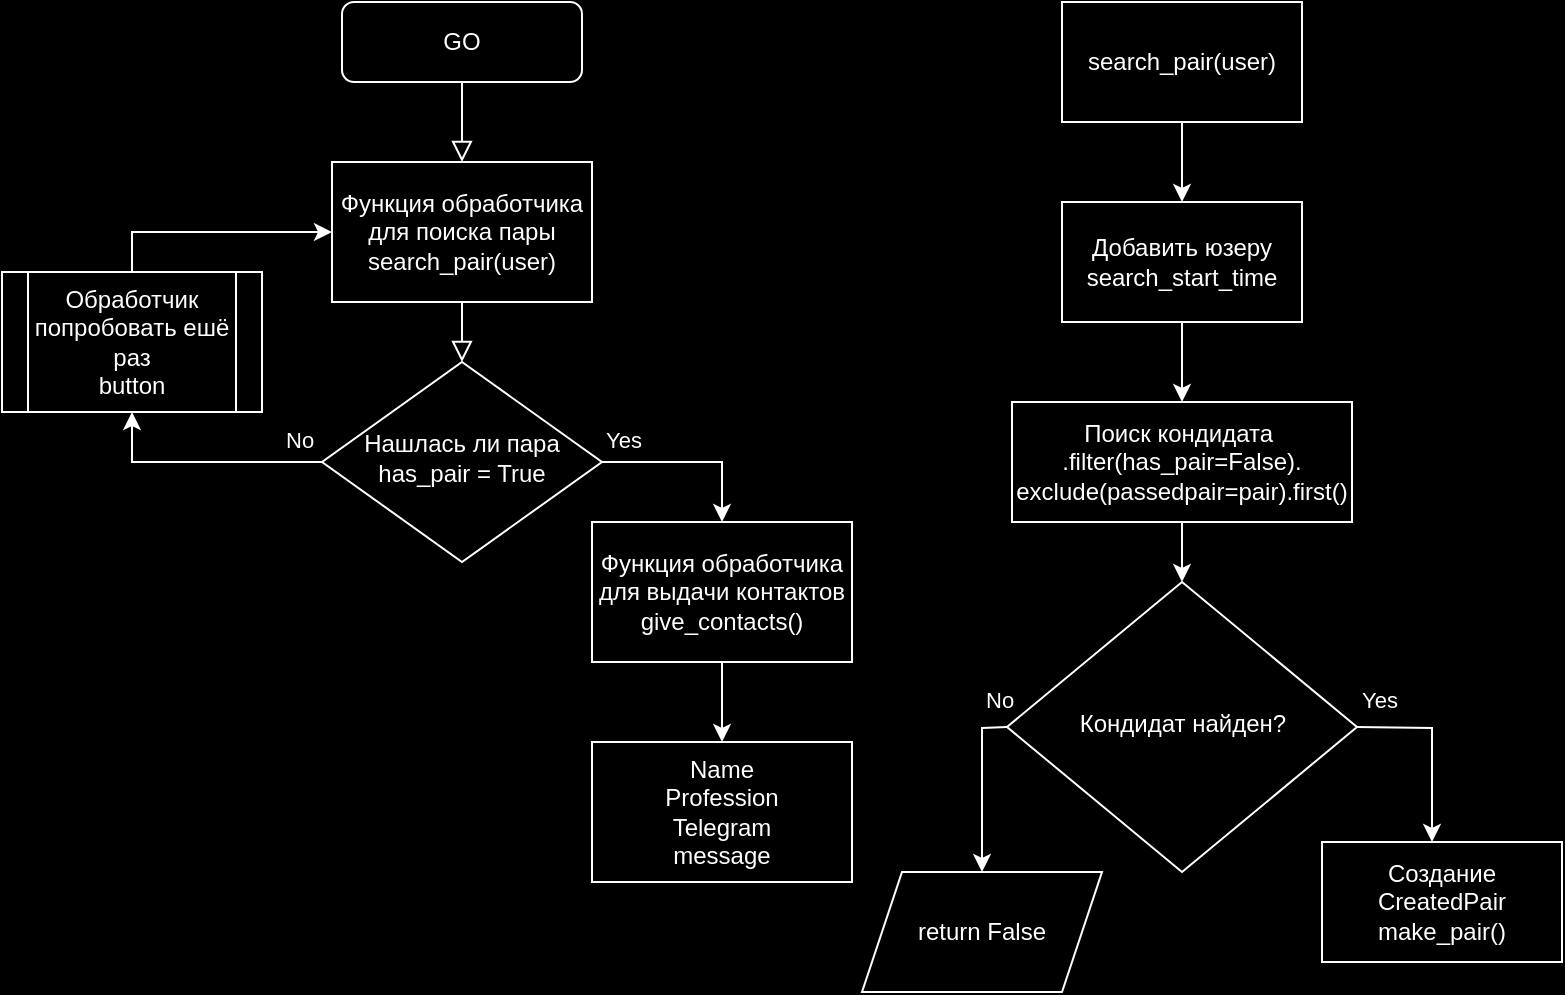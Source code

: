 <mxfile version="22.0.4" type="device">
  <diagram id="C5RBs43oDa-KdzZeNtuy" name="Page-1">
    <mxGraphModel dx="1050" dy="574" grid="1" gridSize="10" guides="1" tooltips="1" connect="1" arrows="1" fold="1" page="1" pageScale="1" pageWidth="827" pageHeight="1169" background="#000000" math="0" shadow="0">
      <root>
        <mxCell id="WIyWlLk6GJQsqaUBKTNV-0" />
        <mxCell id="WIyWlLk6GJQsqaUBKTNV-1" parent="WIyWlLk6GJQsqaUBKTNV-0" />
        <mxCell id="WIyWlLk6GJQsqaUBKTNV-2" value="" style="rounded=0;html=1;jettySize=auto;orthogonalLoop=1;fontSize=11;endArrow=block;endFill=0;endSize=8;strokeWidth=1;shadow=0;labelBackgroundColor=none;edgeStyle=orthogonalEdgeStyle;fillColor=#b0e3e6;strokeColor=#FFFFFF;fontColor=#FFFFFF;" parent="WIyWlLk6GJQsqaUBKTNV-1" source="EtrL1BCq7NWEh6Vtvc_A-0" target="WIyWlLk6GJQsqaUBKTNV-6" edge="1">
          <mxGeometry relative="1" as="geometry" />
        </mxCell>
        <mxCell id="WIyWlLk6GJQsqaUBKTNV-3" value="GO" style="rounded=1;whiteSpace=wrap;html=1;fontSize=12;glass=0;strokeWidth=1;shadow=0;fillColor=#000000;strokeColor=#FFFFFF;fontColor=#FFFFFF;" parent="WIyWlLk6GJQsqaUBKTNV-1" vertex="1">
          <mxGeometry x="190" y="60" width="120" height="40" as="geometry" />
        </mxCell>
        <mxCell id="WIyWlLk6GJQsqaUBKTNV-6" value="Нашлась ли пара has_pair = True" style="rhombus;whiteSpace=wrap;html=1;shadow=0;fontFamily=Helvetica;fontSize=12;align=center;strokeWidth=1;spacing=6;spacingTop=-4;fillColor=#000000;strokeColor=#FFFFFF;fontColor=#FFFFFF;" parent="WIyWlLk6GJQsqaUBKTNV-1" vertex="1">
          <mxGeometry x="180" y="240" width="140" height="100" as="geometry" />
        </mxCell>
        <mxCell id="EtrL1BCq7NWEh6Vtvc_A-1" value="" style="rounded=0;html=1;jettySize=auto;orthogonalLoop=1;fontSize=11;endArrow=block;endFill=0;endSize=8;strokeWidth=1;shadow=0;labelBackgroundColor=none;edgeStyle=orthogonalEdgeStyle;fillColor=#b0e3e6;strokeColor=#FFFFFF;fontColor=#FFFFFF;" parent="WIyWlLk6GJQsqaUBKTNV-1" source="WIyWlLk6GJQsqaUBKTNV-3" target="EtrL1BCq7NWEh6Vtvc_A-0" edge="1">
          <mxGeometry relative="1" as="geometry">
            <mxPoint x="250" y="100" as="sourcePoint" />
            <mxPoint x="250" y="220" as="targetPoint" />
          </mxGeometry>
        </mxCell>
        <mxCell id="EtrL1BCq7NWEh6Vtvc_A-0" value="Функция обработчика для поиска пары search_pair(user)" style="rounded=0;whiteSpace=wrap;html=1;fillColor=#000000;strokeColor=#FFFFFF;fontColor=#FFFFFF;" parent="WIyWlLk6GJQsqaUBKTNV-1" vertex="1">
          <mxGeometry x="185" y="140" width="130" height="70" as="geometry" />
        </mxCell>
        <mxCell id="EtrL1BCq7NWEh6Vtvc_A-5" value="&lt;span style=&quot;font-family: Helvetica; font-size: 11px; font-style: normal; font-variant-ligatures: normal; font-variant-caps: normal; font-weight: 400; letter-spacing: normal; orphans: 2; text-align: center; text-indent: 0px; text-transform: none; widows: 2; word-spacing: 0px; -webkit-text-stroke-width: 0px; text-decoration-thickness: initial; text-decoration-style: initial; text-decoration-color: initial; float: none; display: inline !important;&quot;&gt;No&lt;/span&gt;" style="text;whiteSpace=wrap;html=1;fillColor=none;gradientColor=default;strokeColor=none;labelBackgroundColor=none;fontColor=#FFFFFF;" parent="WIyWlLk6GJQsqaUBKTNV-1" vertex="1">
          <mxGeometry x="160" y="265" width="50" height="40" as="geometry" />
        </mxCell>
        <mxCell id="EtrL1BCq7NWEh6Vtvc_A-10" value="" style="endArrow=classic;html=1;rounded=0;exitX=0;exitY=0.5;exitDx=0;exitDy=0;entryX=0.5;entryY=1;entryDx=0;entryDy=0;fillColor=#b0e3e6;strokeColor=#FFFFFF;fontColor=#FFFFFF;" parent="WIyWlLk6GJQsqaUBKTNV-1" source="WIyWlLk6GJQsqaUBKTNV-6" edge="1">
          <mxGeometry width="50" height="50" relative="1" as="geometry">
            <mxPoint x="150" y="340" as="sourcePoint" />
            <mxPoint x="85" y="265" as="targetPoint" />
            <Array as="points">
              <mxPoint x="85" y="290" />
            </Array>
          </mxGeometry>
        </mxCell>
        <mxCell id="EtrL1BCq7NWEh6Vtvc_A-13" value="" style="endArrow=classic;html=1;rounded=0;exitX=0.5;exitY=0;exitDx=0;exitDy=0;entryX=0;entryY=0.5;entryDx=0;entryDy=0;fillColor=#b0e3e6;strokeColor=#FFFFFF;fontColor=#FFFFFF;" parent="WIyWlLk6GJQsqaUBKTNV-1" target="EtrL1BCq7NWEh6Vtvc_A-0" edge="1">
          <mxGeometry width="50" height="50" relative="1" as="geometry">
            <mxPoint x="85" y="195" as="sourcePoint" />
            <mxPoint x="460" y="230" as="targetPoint" />
            <Array as="points">
              <mxPoint x="85" y="175" />
            </Array>
          </mxGeometry>
        </mxCell>
        <mxCell id="EtrL1BCq7NWEh6Vtvc_A-14" value="" style="endArrow=classic;html=1;rounded=0;exitX=1;exitY=0.5;exitDx=0;exitDy=0;fillColor=#b0e3e6;strokeColor=#FFFFFF;fontColor=#FFFFFF;" parent="WIyWlLk6GJQsqaUBKTNV-1" source="WIyWlLk6GJQsqaUBKTNV-6" edge="1">
          <mxGeometry width="50" height="50" relative="1" as="geometry">
            <mxPoint x="390" y="320" as="sourcePoint" />
            <mxPoint x="380" y="320" as="targetPoint" />
            <Array as="points">
              <mxPoint x="380" y="290" />
            </Array>
          </mxGeometry>
        </mxCell>
        <mxCell id="EtrL1BCq7NWEh6Vtvc_A-15" value="Функция обработчика для выдачи контактов give_contacts()" style="rounded=0;whiteSpace=wrap;html=1;fillColor=#000000;strokeColor=#FFFFFF;fontColor=#FFFFFF;" parent="WIyWlLk6GJQsqaUBKTNV-1" vertex="1">
          <mxGeometry x="315" y="320" width="130" height="70" as="geometry" />
        </mxCell>
        <mxCell id="EtrL1BCq7NWEh6Vtvc_A-16" value="Обработчик попробовать ешё раз&lt;br style=&quot;border-color: var(--border-color);&quot;&gt;button" style="shape=process;whiteSpace=wrap;html=1;backgroundOutline=1;fillColor=#000000;strokeColor=#FFFFFF;fontColor=#FFFFFF;" parent="WIyWlLk6GJQsqaUBKTNV-1" vertex="1">
          <mxGeometry x="20" y="195" width="130" height="70" as="geometry" />
        </mxCell>
        <mxCell id="EtrL1BCq7NWEh6Vtvc_A-18" value="Name&lt;br&gt;Profession&lt;br&gt;Telegram&lt;br&gt;message" style="rounded=0;whiteSpace=wrap;html=1;fillColor=#000000;strokeColor=#FFFFFF;fontColor=#FFFFFF;" parent="WIyWlLk6GJQsqaUBKTNV-1" vertex="1">
          <mxGeometry x="315" y="430" width="130" height="70" as="geometry" />
        </mxCell>
        <mxCell id="EtrL1BCq7NWEh6Vtvc_A-19" value="" style="endArrow=classic;html=1;rounded=0;exitX=0.5;exitY=1;exitDx=0;exitDy=0;entryX=0.5;entryY=0;entryDx=0;entryDy=0;fillColor=#b0e3e6;strokeColor=#FFFFFF;fontColor=#FFFFFF;" parent="WIyWlLk6GJQsqaUBKTNV-1" source="EtrL1BCq7NWEh6Vtvc_A-15" target="EtrL1BCq7NWEh6Vtvc_A-18" edge="1">
          <mxGeometry width="50" height="50" relative="1" as="geometry">
            <mxPoint x="390" y="320" as="sourcePoint" />
            <mxPoint x="440" y="270" as="targetPoint" />
          </mxGeometry>
        </mxCell>
        <mxCell id="EtrL1BCq7NWEh6Vtvc_A-20" value="search_pair(user)" style="rounded=0;whiteSpace=wrap;html=1;fillColor=#000000;strokeColor=#FFFFFF;fontColor=#FFFFFF;" parent="WIyWlLk6GJQsqaUBKTNV-1" vertex="1">
          <mxGeometry x="550" y="60" width="120" height="60" as="geometry" />
        </mxCell>
        <mxCell id="EtrL1BCq7NWEh6Vtvc_A-23" value="" style="endArrow=classic;html=1;rounded=0;exitX=0.5;exitY=1;exitDx=0;exitDy=0;fillColor=#b0e3e6;strokeColor=#FFFFFF;fontColor=#FFFFFF;" parent="WIyWlLk6GJQsqaUBKTNV-1" source="EtrL1BCq7NWEh6Vtvc_A-20" edge="1">
          <mxGeometry width="50" height="50" relative="1" as="geometry">
            <mxPoint x="390" y="320" as="sourcePoint" />
            <mxPoint x="610" y="160" as="targetPoint" />
          </mxGeometry>
        </mxCell>
        <mxCell id="EtrL1BCq7NWEh6Vtvc_A-24" value="Добавить юзеру&lt;br&gt;search_start_time" style="rounded=0;whiteSpace=wrap;html=1;fillColor=#000000;strokeColor=#FFFFFF;fontColor=#FFFFFF;" parent="WIyWlLk6GJQsqaUBKTNV-1" vertex="1">
          <mxGeometry x="550" y="160" width="120" height="60" as="geometry" />
        </mxCell>
        <mxCell id="EtrL1BCq7NWEh6Vtvc_A-27" value="" style="endArrow=classic;html=1;rounded=0;exitX=0.5;exitY=1;exitDx=0;exitDy=0;entryX=0.5;entryY=0;entryDx=0;entryDy=0;fillColor=#b0e3e6;strokeColor=#FFFFFF;fontColor=#FFFFFF;" parent="WIyWlLk6GJQsqaUBKTNV-1" source="EtrL1BCq7NWEh6Vtvc_A-24" target="EtrL1BCq7NWEh6Vtvc_A-49" edge="1">
          <mxGeometry width="50" height="50" relative="1" as="geometry">
            <mxPoint x="620" y="130" as="sourcePoint" />
            <mxPoint x="610" y="260" as="targetPoint" />
            <Array as="points" />
          </mxGeometry>
        </mxCell>
        <mxCell id="EtrL1BCq7NWEh6Vtvc_A-30" value="Кондидат найден?" style="rhombus;whiteSpace=wrap;html=1;shadow=0;fontFamily=Helvetica;fontSize=12;align=center;strokeWidth=1;spacing=6;spacingTop=-4;fillColor=#000000;strokeColor=#FFFFFF;fontColor=#FFFFFF;" parent="WIyWlLk6GJQsqaUBKTNV-1" vertex="1">
          <mxGeometry x="522.5" y="350" width="175" height="145" as="geometry" />
        </mxCell>
        <mxCell id="EtrL1BCq7NWEh6Vtvc_A-31" value="" style="endArrow=classic;html=1;rounded=0;exitX=1;exitY=0.5;exitDx=0;exitDy=0;entryX=0.5;entryY=0;entryDx=0;entryDy=0;fillColor=#b0e3e6;strokeColor=#FFFFFF;fontColor=#FFFFFF;" parent="WIyWlLk6GJQsqaUBKTNV-1" source="EtrL1BCq7NWEh6Vtvc_A-30" edge="1">
          <mxGeometry width="50" height="50" relative="1" as="geometry">
            <mxPoint x="697.5" y="430" as="sourcePoint" />
            <mxPoint x="735" y="480" as="targetPoint" />
            <Array as="points">
              <mxPoint x="735" y="423" />
            </Array>
          </mxGeometry>
        </mxCell>
        <mxCell id="EtrL1BCq7NWEh6Vtvc_A-33" value="&lt;span style=&quot;font-family: Helvetica; font-size: 11px; font-style: normal; font-variant-ligatures: normal; font-variant-caps: normal; font-weight: 400; letter-spacing: normal; orphans: 2; text-align: center; text-indent: 0px; text-transform: none; widows: 2; word-spacing: 0px; -webkit-text-stroke-width: 0px; text-decoration-thickness: initial; text-decoration-style: initial; text-decoration-color: initial; float: none; display: inline !important;&quot;&gt;Yes&lt;/span&gt;" style="text;whiteSpace=wrap;html=1;fillColor=none;gradientColor=default;strokeColor=none;fontColor=#FFFFFF;labelBackgroundColor=none;labelBorderColor=none;" parent="WIyWlLk6GJQsqaUBKTNV-1" vertex="1">
          <mxGeometry x="320" y="265" width="50" height="40" as="geometry" />
        </mxCell>
        <mxCell id="EtrL1BCq7NWEh6Vtvc_A-34" value="&lt;span style=&quot;font-family: Helvetica; font-size: 11px; font-style: normal; font-variant-ligatures: normal; font-variant-caps: normal; font-weight: 400; letter-spacing: normal; orphans: 2; text-align: center; text-indent: 0px; text-transform: none; widows: 2; word-spacing: 0px; -webkit-text-stroke-width: 0px; text-decoration-thickness: initial; text-decoration-style: initial; text-decoration-color: initial; float: none; display: inline !important;&quot;&gt;Yes&lt;/span&gt;" style="text;whiteSpace=wrap;html=1;fillColor=none;labelBackgroundColor=none;fontColor=#FFFFFF;" parent="WIyWlLk6GJQsqaUBKTNV-1" vertex="1">
          <mxGeometry x="697.5" y="395" width="50" height="40" as="geometry" />
        </mxCell>
        <mxCell id="EtrL1BCq7NWEh6Vtvc_A-40" value="Создание CreatedPair&lt;br&gt;make_pair()" style="rounded=0;whiteSpace=wrap;html=1;fillColor=#000000;strokeColor=#FFFFFF;fontColor=#FFFFFF;" parent="WIyWlLk6GJQsqaUBKTNV-1" vertex="1">
          <mxGeometry x="680" y="480" width="120" height="60" as="geometry" />
        </mxCell>
        <mxCell id="EtrL1BCq7NWEh6Vtvc_A-42" value="" style="endArrow=classic;html=1;rounded=0;exitX=0;exitY=0.5;exitDx=0;exitDy=0;entryX=0.5;entryY=0;entryDx=0;entryDy=0;fillColor=#b0e3e6;strokeColor=#FFFFFF;fontColor=#FFFFFF;" parent="WIyWlLk6GJQsqaUBKTNV-1" source="EtrL1BCq7NWEh6Vtvc_A-30" target="EtrL1BCq7NWEh6Vtvc_A-43" edge="1">
          <mxGeometry width="50" height="50" relative="1" as="geometry">
            <mxPoint x="390" y="510" as="sourcePoint" />
            <mxPoint x="490" y="370" as="targetPoint" />
            <Array as="points">
              <mxPoint x="510" y="423" />
            </Array>
          </mxGeometry>
        </mxCell>
        <mxCell id="EtrL1BCq7NWEh6Vtvc_A-43" value="return False" style="shape=parallelogram;perimeter=parallelogramPerimeter;whiteSpace=wrap;html=1;fixedSize=1;fillColor=#000000;strokeColor=#FFFFFF;fontColor=#FFFFFF;" parent="WIyWlLk6GJQsqaUBKTNV-1" vertex="1">
          <mxGeometry x="450" y="495" width="120" height="60" as="geometry" />
        </mxCell>
        <mxCell id="EtrL1BCq7NWEh6Vtvc_A-44" value="&lt;span style=&quot;font-family: Helvetica; font-size: 11px; font-style: normal; font-variant-ligatures: normal; font-variant-caps: normal; font-weight: 400; letter-spacing: normal; orphans: 2; text-align: center; text-indent: 0px; text-transform: none; widows: 2; word-spacing: 0px; -webkit-text-stroke-width: 0px; text-decoration-thickness: initial; text-decoration-style: initial; text-decoration-color: initial; float: none; display: inline !important;&quot;&gt;No&lt;/span&gt;" style="text;whiteSpace=wrap;html=1;fillColor=none;gradientColor=default;strokeColor=none;labelBackgroundColor=none;fontColor=#FFFFFF;" parent="WIyWlLk6GJQsqaUBKTNV-1" vertex="1">
          <mxGeometry x="510" y="395" width="50" height="40" as="geometry" />
        </mxCell>
        <mxCell id="EtrL1BCq7NWEh6Vtvc_A-49" value="Поиск кондидата&amp;nbsp;&lt;br&gt;.filter(has_pair=False).&lt;br&gt;exclude(passedpair=pair).first()" style="rounded=0;whiteSpace=wrap;html=1;fillColor=#000000;strokeColor=#FFFFFF;fontColor=#FFFFFF;" parent="WIyWlLk6GJQsqaUBKTNV-1" vertex="1">
          <mxGeometry x="525" y="260" width="170" height="60" as="geometry" />
        </mxCell>
        <mxCell id="EtrL1BCq7NWEh6Vtvc_A-51" value="" style="endArrow=classic;html=1;rounded=0;exitX=0.5;exitY=1;exitDx=0;exitDy=0;entryX=0.5;entryY=0;entryDx=0;entryDy=0;fillColor=#b0e3e6;strokeColor=#FFFFFF;fontColor=#FFFFFF;" parent="WIyWlLk6GJQsqaUBKTNV-1" source="EtrL1BCq7NWEh6Vtvc_A-49" target="EtrL1BCq7NWEh6Vtvc_A-30" edge="1">
          <mxGeometry width="50" height="50" relative="1" as="geometry">
            <mxPoint x="620" y="130" as="sourcePoint" />
            <mxPoint x="620" y="170" as="targetPoint" />
          </mxGeometry>
        </mxCell>
      </root>
    </mxGraphModel>
  </diagram>
</mxfile>
